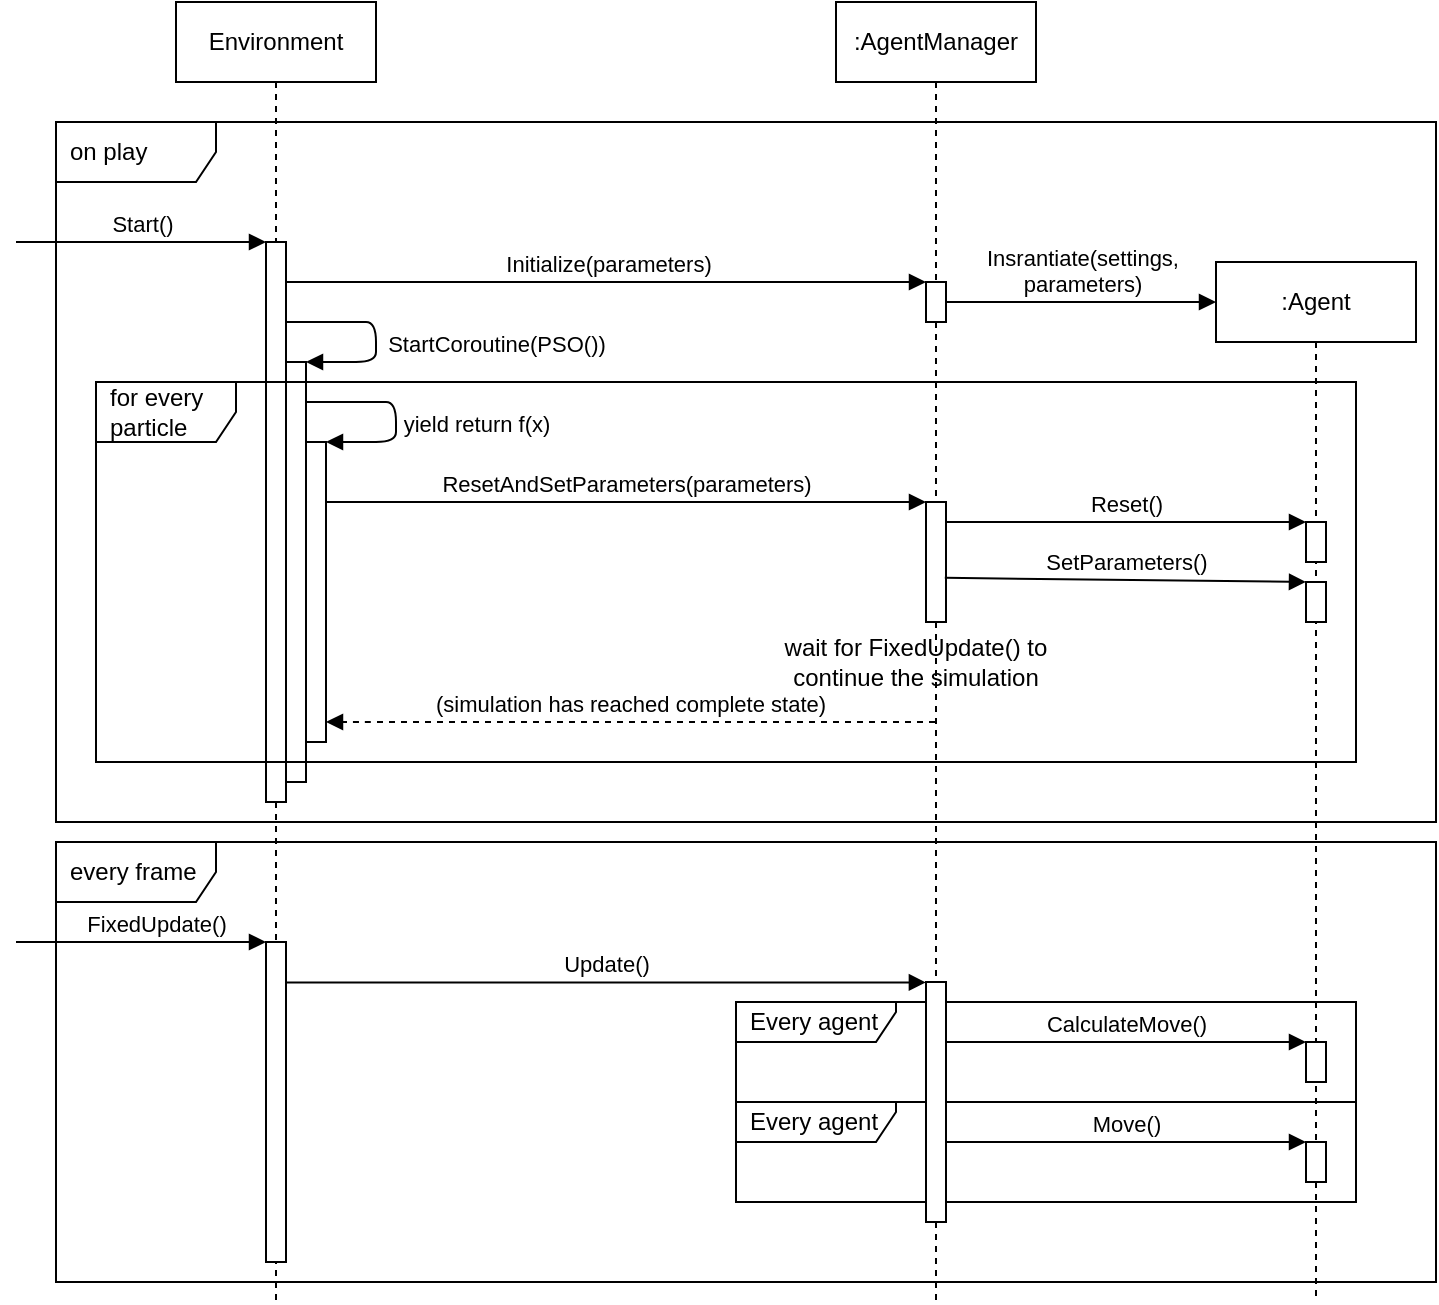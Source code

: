 <mxfile>
    <diagram id="tk6EyCs5semZn46xZENm" name="Page-1">
        <mxGraphModel dx="1124" dy="853" grid="1" gridSize="10" guides="1" tooltips="1" connect="1" arrows="1" fold="1" page="1" pageScale="1" pageWidth="850" pageHeight="1100" math="0" shadow="0">
            <root>
                <mxCell id="0"/>
                <mxCell id="1" parent="0"/>
                <mxCell id="69" value="on play" style="shape=umlFrame;whiteSpace=wrap;html=1;width=80;height=30;boundedLbl=1;verticalAlign=middle;align=left;spacingLeft=5;" vertex="1" parent="1">
                    <mxGeometry x="90" y="100" width="690" height="350" as="geometry"/>
                </mxCell>
                <mxCell id="15" value=":Agent" style="shape=umlLifeline;perimeter=lifelinePerimeter;whiteSpace=wrap;html=1;container=1;collapsible=0;recursiveResize=0;outlineConnect=0;" vertex="1" parent="1">
                    <mxGeometry x="670" y="170" width="100" height="520" as="geometry"/>
                </mxCell>
                <mxCell id="28" value="Every agent" style="shape=umlFrame;whiteSpace=wrap;html=1;width=80;height=20;boundedLbl=1;verticalAlign=middle;align=left;spacingLeft=5;" vertex="1" parent="1">
                    <mxGeometry x="430" y="590" width="310" height="50" as="geometry"/>
                </mxCell>
                <mxCell id="31" value="Every agent" style="shape=umlFrame;whiteSpace=wrap;html=1;width=80;height=20;boundedLbl=1;verticalAlign=middle;align=left;spacingLeft=5;" vertex="1" parent="1">
                    <mxGeometry x="430" y="540" width="310" height="50" as="geometry"/>
                </mxCell>
                <mxCell id="4" value="Environment" style="shape=umlLifeline;perimeter=lifelinePerimeter;whiteSpace=wrap;html=1;container=1;collapsible=0;recursiveResize=0;outlineConnect=0;" vertex="1" parent="1">
                    <mxGeometry x="150" y="40" width="100" height="650" as="geometry"/>
                </mxCell>
                <mxCell id="5" value="" style="html=1;points=[];perimeter=orthogonalPerimeter;" vertex="1" parent="4">
                    <mxGeometry x="45" y="120" width="10" height="280" as="geometry"/>
                </mxCell>
                <mxCell id="60" value="" style="edgeStyle=none;html=1;" edge="1" parent="4" target="5">
                    <mxGeometry relative="1" as="geometry">
                        <mxPoint x="55" y="270" as="sourcePoint"/>
                    </mxGeometry>
                </mxCell>
                <mxCell id="49" value="" style="html=1;points=[];perimeter=orthogonalPerimeter;" vertex="1" parent="4">
                    <mxGeometry x="55" y="180" width="10" height="210" as="geometry"/>
                </mxCell>
                <mxCell id="51" value="" style="html=1;points=[];perimeter=orthogonalPerimeter;" vertex="1" parent="4">
                    <mxGeometry x="65" y="220" width="10" height="150" as="geometry"/>
                </mxCell>
                <mxCell id="66" value="" style="html=1;points=[];perimeter=orthogonalPerimeter;" vertex="1" parent="4">
                    <mxGeometry x="45" y="470" width="10" height="160" as="geometry"/>
                </mxCell>
                <mxCell id="68" value="FixedUpdate()" style="html=1;verticalAlign=bottom;labelBackgroundColor=none;endArrow=block;endFill=1;" edge="1" parent="4" target="66">
                    <mxGeometry x="0.12" width="160" relative="1" as="geometry">
                        <mxPoint x="-80" y="470" as="sourcePoint"/>
                        <mxPoint x="45" y="550" as="targetPoint"/>
                        <mxPoint as="offset"/>
                    </mxGeometry>
                </mxCell>
                <mxCell id="37" value=":AgentManager" style="shape=umlLifeline;perimeter=lifelinePerimeter;whiteSpace=wrap;html=1;container=1;collapsible=0;recursiveResize=0;outlineConnect=0;" vertex="1" parent="1">
                    <mxGeometry x="480" y="40" width="100" height="650" as="geometry"/>
                </mxCell>
                <mxCell id="38" value="" style="html=1;points=[];perimeter=orthogonalPerimeter;" vertex="1" parent="37">
                    <mxGeometry x="45" y="490" width="10" height="120" as="geometry"/>
                </mxCell>
                <mxCell id="44" value="" style="html=1;points=[];perimeter=orthogonalPerimeter;" vertex="1" parent="37">
                    <mxGeometry x="45" y="140" width="10" height="20" as="geometry"/>
                </mxCell>
                <mxCell id="54" value="" style="html=1;points=[];perimeter=orthogonalPerimeter;" vertex="1" parent="37">
                    <mxGeometry x="45" y="250" width="10" height="60" as="geometry"/>
                </mxCell>
                <mxCell id="16" value="" style="html=1;points=[];perimeter=orthogonalPerimeter;" vertex="1" parent="1">
                    <mxGeometry x="715" y="610" width="10" height="20" as="geometry"/>
                </mxCell>
                <mxCell id="43" value="" style="html=1;points=[];perimeter=orthogonalPerimeter;" vertex="1" parent="1">
                    <mxGeometry x="715" y="560" width="10" height="20" as="geometry"/>
                </mxCell>
                <mxCell id="55" value="" style="html=1;points=[];perimeter=orthogonalPerimeter;" vertex="1" parent="1">
                    <mxGeometry x="715" y="300" width="10" height="20" as="geometry"/>
                </mxCell>
                <mxCell id="57" value="" style="html=1;points=[];perimeter=orthogonalPerimeter;" vertex="1" parent="1">
                    <mxGeometry x="715" y="330" width="10" height="20" as="geometry"/>
                </mxCell>
                <mxCell id="22" value="Update()" style="html=1;verticalAlign=bottom;labelBackgroundColor=none;endArrow=block;endFill=1;entryX=-0.005;entryY=0.002;entryDx=0;entryDy=0;entryPerimeter=0;" edge="1" parent="1">
                    <mxGeometry width="160" relative="1" as="geometry">
                        <mxPoint x="205" y="530.24" as="sourcePoint"/>
                        <mxPoint x="524.95" y="530.24" as="targetPoint"/>
                    </mxGeometry>
                </mxCell>
                <mxCell id="23" value="CalculateMove()" style="html=1;verticalAlign=bottom;labelBackgroundColor=none;endArrow=block;endFill=1;" edge="1" parent="1" target="43">
                    <mxGeometry width="160" relative="1" as="geometry">
                        <mxPoint x="535" y="560" as="sourcePoint"/>
                        <mxPoint x="690" y="540" as="targetPoint"/>
                        <Array as="points">
                            <mxPoint x="650" y="560"/>
                        </Array>
                    </mxGeometry>
                </mxCell>
                <mxCell id="41" value="Move()" style="html=1;verticalAlign=bottom;labelBackgroundColor=none;endArrow=block;endFill=1;" edge="1" parent="1" source="38" target="16">
                    <mxGeometry width="160" relative="1" as="geometry">
                        <mxPoint x="540" y="610" as="sourcePoint"/>
                        <mxPoint x="665" y="610" as="targetPoint"/>
                        <Array as="points">
                            <mxPoint x="645" y="610"/>
                        </Array>
                    </mxGeometry>
                </mxCell>
                <mxCell id="47" value="Initialize(parameters)" style="html=1;verticalAlign=bottom;labelBackgroundColor=none;endArrow=block;endFill=1;" edge="1" parent="1" source="5" target="44">
                    <mxGeometry x="0.003" width="160" relative="1" as="geometry">
                        <mxPoint x="215" y="180" as="sourcePoint"/>
                        <mxPoint x="400" y="180" as="targetPoint"/>
                        <Array as="points">
                            <mxPoint x="325" y="180"/>
                        </Array>
                        <mxPoint as="offset"/>
                    </mxGeometry>
                </mxCell>
                <mxCell id="48" value="Insrantiate(settings,&lt;br&gt;parameters)" style="html=1;verticalAlign=bottom;labelBackgroundColor=none;endArrow=block;endFill=1;" edge="1" parent="1" source="44">
                    <mxGeometry width="160" relative="1" as="geometry">
                        <mxPoint x="540" y="200" as="sourcePoint"/>
                        <mxPoint x="670" y="190" as="targetPoint"/>
                        <Array as="points">
                            <mxPoint x="600" y="190"/>
                        </Array>
                    </mxGeometry>
                </mxCell>
                <mxCell id="53" value="ResetAndSetParameters(parameters)" style="html=1;verticalAlign=bottom;labelBackgroundColor=none;endArrow=block;endFill=1;" edge="1" parent="1" source="51" target="54">
                    <mxGeometry width="160" relative="1" as="geometry">
                        <mxPoint x="240" y="280" as="sourcePoint"/>
                        <mxPoint x="530" y="280" as="targetPoint"/>
                        <Array as="points">
                            <mxPoint x="250" y="290"/>
                        </Array>
                    </mxGeometry>
                </mxCell>
                <mxCell id="56" value="Reset()" style="html=1;verticalAlign=bottom;labelBackgroundColor=none;endArrow=block;endFill=1;" edge="1" parent="1" source="54" target="55">
                    <mxGeometry width="160" relative="1" as="geometry">
                        <mxPoint x="560" y="340" as="sourcePoint"/>
                        <mxPoint x="850" y="340" as="targetPoint"/>
                        <Array as="points">
                            <mxPoint x="550" y="300"/>
                            <mxPoint x="680" y="300"/>
                        </Array>
                    </mxGeometry>
                </mxCell>
                <mxCell id="58" value="SetParameters()" style="html=1;verticalAlign=bottom;labelBackgroundColor=none;endArrow=block;endFill=1;exitX=0.941;exitY=0.632;exitDx=0;exitDy=0;exitPerimeter=0;" edge="1" parent="1" source="54" target="57">
                    <mxGeometry width="160" relative="1" as="geometry">
                        <mxPoint x="535" y="320" as="sourcePoint"/>
                        <mxPoint x="715" y="320" as="targetPoint"/>
                        <Array as="points"/>
                    </mxGeometry>
                </mxCell>
                <mxCell id="62" value="(simulation has reached complete state)" style="html=1;verticalAlign=bottom;labelBackgroundColor=none;endArrow=block;endFill=1;dashed=1;" edge="1" parent="1" source="37" target="51">
                    <mxGeometry width="160" relative="1" as="geometry">
                        <mxPoint x="390" y="220" as="sourcePoint"/>
                        <mxPoint x="490" y="390" as="targetPoint"/>
                        <Array as="points">
                            <mxPoint x="240" y="400"/>
                        </Array>
                    </mxGeometry>
                </mxCell>
                <mxCell id="50" value="StartCoroutine(PSO())" style="html=1;verticalAlign=bottom;labelBackgroundColor=none;endArrow=block;endFill=1;" edge="1" parent="1">
                    <mxGeometry x="0.3" y="-60" width="160" relative="1" as="geometry">
                        <mxPoint x="205" y="200" as="sourcePoint"/>
                        <mxPoint x="215" y="220" as="targetPoint"/>
                        <Array as="points">
                            <mxPoint x="230" y="200"/>
                            <mxPoint x="250" y="200"/>
                            <mxPoint x="250" y="220"/>
                        </Array>
                        <mxPoint x="60" y="60" as="offset"/>
                    </mxGeometry>
                </mxCell>
                <mxCell id="52" value="yield return f(x)" style="html=1;verticalAlign=bottom;labelBackgroundColor=none;endArrow=block;endFill=1;" edge="1" parent="1">
                    <mxGeometry x="0.3" y="-40" width="160" relative="1" as="geometry">
                        <mxPoint x="215" y="240" as="sourcePoint"/>
                        <mxPoint x="225" y="260" as="targetPoint"/>
                        <Array as="points">
                            <mxPoint x="240" y="240"/>
                            <mxPoint x="260" y="240"/>
                            <mxPoint x="260" y="260"/>
                        </Array>
                        <mxPoint x="40" y="40" as="offset"/>
                    </mxGeometry>
                </mxCell>
                <mxCell id="67" value="Start()" style="html=1;verticalAlign=bottom;labelBackgroundColor=none;endArrow=block;endFill=1;" edge="1" parent="1" target="5">
                    <mxGeometry x="0.003" width="160" relative="1" as="geometry">
                        <mxPoint x="70" y="160" as="sourcePoint"/>
                        <mxPoint x="200" y="160" as="targetPoint"/>
                        <mxPoint as="offset"/>
                    </mxGeometry>
                </mxCell>
                <mxCell id="80" value="every frame" style="shape=umlFrame;whiteSpace=wrap;html=1;width=80;height=30;boundedLbl=1;verticalAlign=middle;align=left;spacingLeft=5;" vertex="1" parent="1">
                    <mxGeometry x="90" y="460" width="690" height="220" as="geometry"/>
                </mxCell>
                <mxCell id="81" value="wait for FixedUpdate() to continue the simulation" style="text;strokeColor=none;align=center;fillColor=none;html=1;verticalAlign=middle;whiteSpace=wrap;rounded=0;shadow=0;" vertex="1" parent="1">
                    <mxGeometry x="450" y="350" width="140" height="40" as="geometry"/>
                </mxCell>
                <mxCell id="61" value="for every particle" style="shape=umlFrame;whiteSpace=wrap;html=1;width=70;height=30;boundedLbl=1;verticalAlign=middle;align=left;spacingLeft=5;" vertex="1" parent="1">
                    <mxGeometry x="110" y="230" width="630" height="190" as="geometry"/>
                </mxCell>
            </root>
        </mxGraphModel>
    </diagram>
</mxfile>